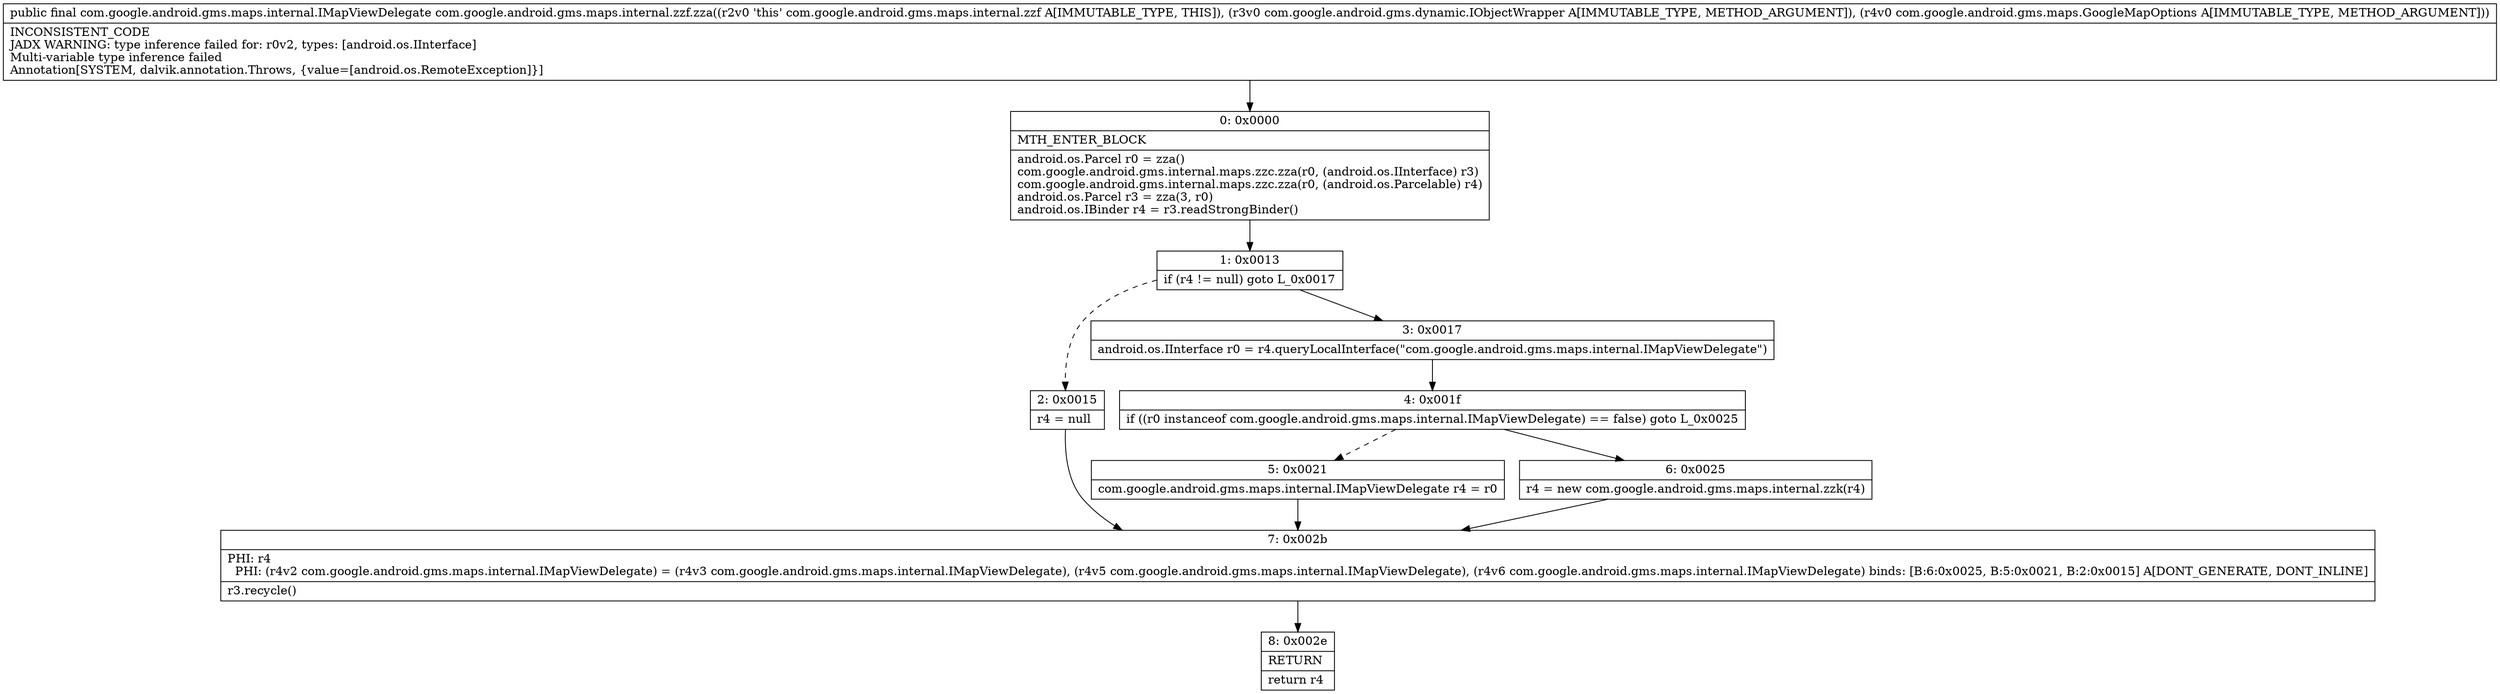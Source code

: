 digraph "CFG forcom.google.android.gms.maps.internal.zzf.zza(Lcom\/google\/android\/gms\/dynamic\/IObjectWrapper;Lcom\/google\/android\/gms\/maps\/GoogleMapOptions;)Lcom\/google\/android\/gms\/maps\/internal\/IMapViewDelegate;" {
Node_0 [shape=record,label="{0\:\ 0x0000|MTH_ENTER_BLOCK\l|android.os.Parcel r0 = zza()\lcom.google.android.gms.internal.maps.zzc.zza(r0, (android.os.IInterface) r3)\lcom.google.android.gms.internal.maps.zzc.zza(r0, (android.os.Parcelable) r4)\landroid.os.Parcel r3 = zza(3, r0)\landroid.os.IBinder r4 = r3.readStrongBinder()\l}"];
Node_1 [shape=record,label="{1\:\ 0x0013|if (r4 != null) goto L_0x0017\l}"];
Node_2 [shape=record,label="{2\:\ 0x0015|r4 = null\l}"];
Node_3 [shape=record,label="{3\:\ 0x0017|android.os.IInterface r0 = r4.queryLocalInterface(\"com.google.android.gms.maps.internal.IMapViewDelegate\")\l}"];
Node_4 [shape=record,label="{4\:\ 0x001f|if ((r0 instanceof com.google.android.gms.maps.internal.IMapViewDelegate) == false) goto L_0x0025\l}"];
Node_5 [shape=record,label="{5\:\ 0x0021|com.google.android.gms.maps.internal.IMapViewDelegate r4 = r0\l}"];
Node_6 [shape=record,label="{6\:\ 0x0025|r4 = new com.google.android.gms.maps.internal.zzk(r4)\l}"];
Node_7 [shape=record,label="{7\:\ 0x002b|PHI: r4 \l  PHI: (r4v2 com.google.android.gms.maps.internal.IMapViewDelegate) = (r4v3 com.google.android.gms.maps.internal.IMapViewDelegate), (r4v5 com.google.android.gms.maps.internal.IMapViewDelegate), (r4v6 com.google.android.gms.maps.internal.IMapViewDelegate) binds: [B:6:0x0025, B:5:0x0021, B:2:0x0015] A[DONT_GENERATE, DONT_INLINE]\l|r3.recycle()\l}"];
Node_8 [shape=record,label="{8\:\ 0x002e|RETURN\l|return r4\l}"];
MethodNode[shape=record,label="{public final com.google.android.gms.maps.internal.IMapViewDelegate com.google.android.gms.maps.internal.zzf.zza((r2v0 'this' com.google.android.gms.maps.internal.zzf A[IMMUTABLE_TYPE, THIS]), (r3v0 com.google.android.gms.dynamic.IObjectWrapper A[IMMUTABLE_TYPE, METHOD_ARGUMENT]), (r4v0 com.google.android.gms.maps.GoogleMapOptions A[IMMUTABLE_TYPE, METHOD_ARGUMENT]))  | INCONSISTENT_CODE\lJADX WARNING: type inference failed for: r0v2, types: [android.os.IInterface]\lMulti\-variable type inference failed\lAnnotation[SYSTEM, dalvik.annotation.Throws, \{value=[android.os.RemoteException]\}]\l}"];
MethodNode -> Node_0;
Node_0 -> Node_1;
Node_1 -> Node_2[style=dashed];
Node_1 -> Node_3;
Node_2 -> Node_7;
Node_3 -> Node_4;
Node_4 -> Node_5[style=dashed];
Node_4 -> Node_6;
Node_5 -> Node_7;
Node_6 -> Node_7;
Node_7 -> Node_8;
}

